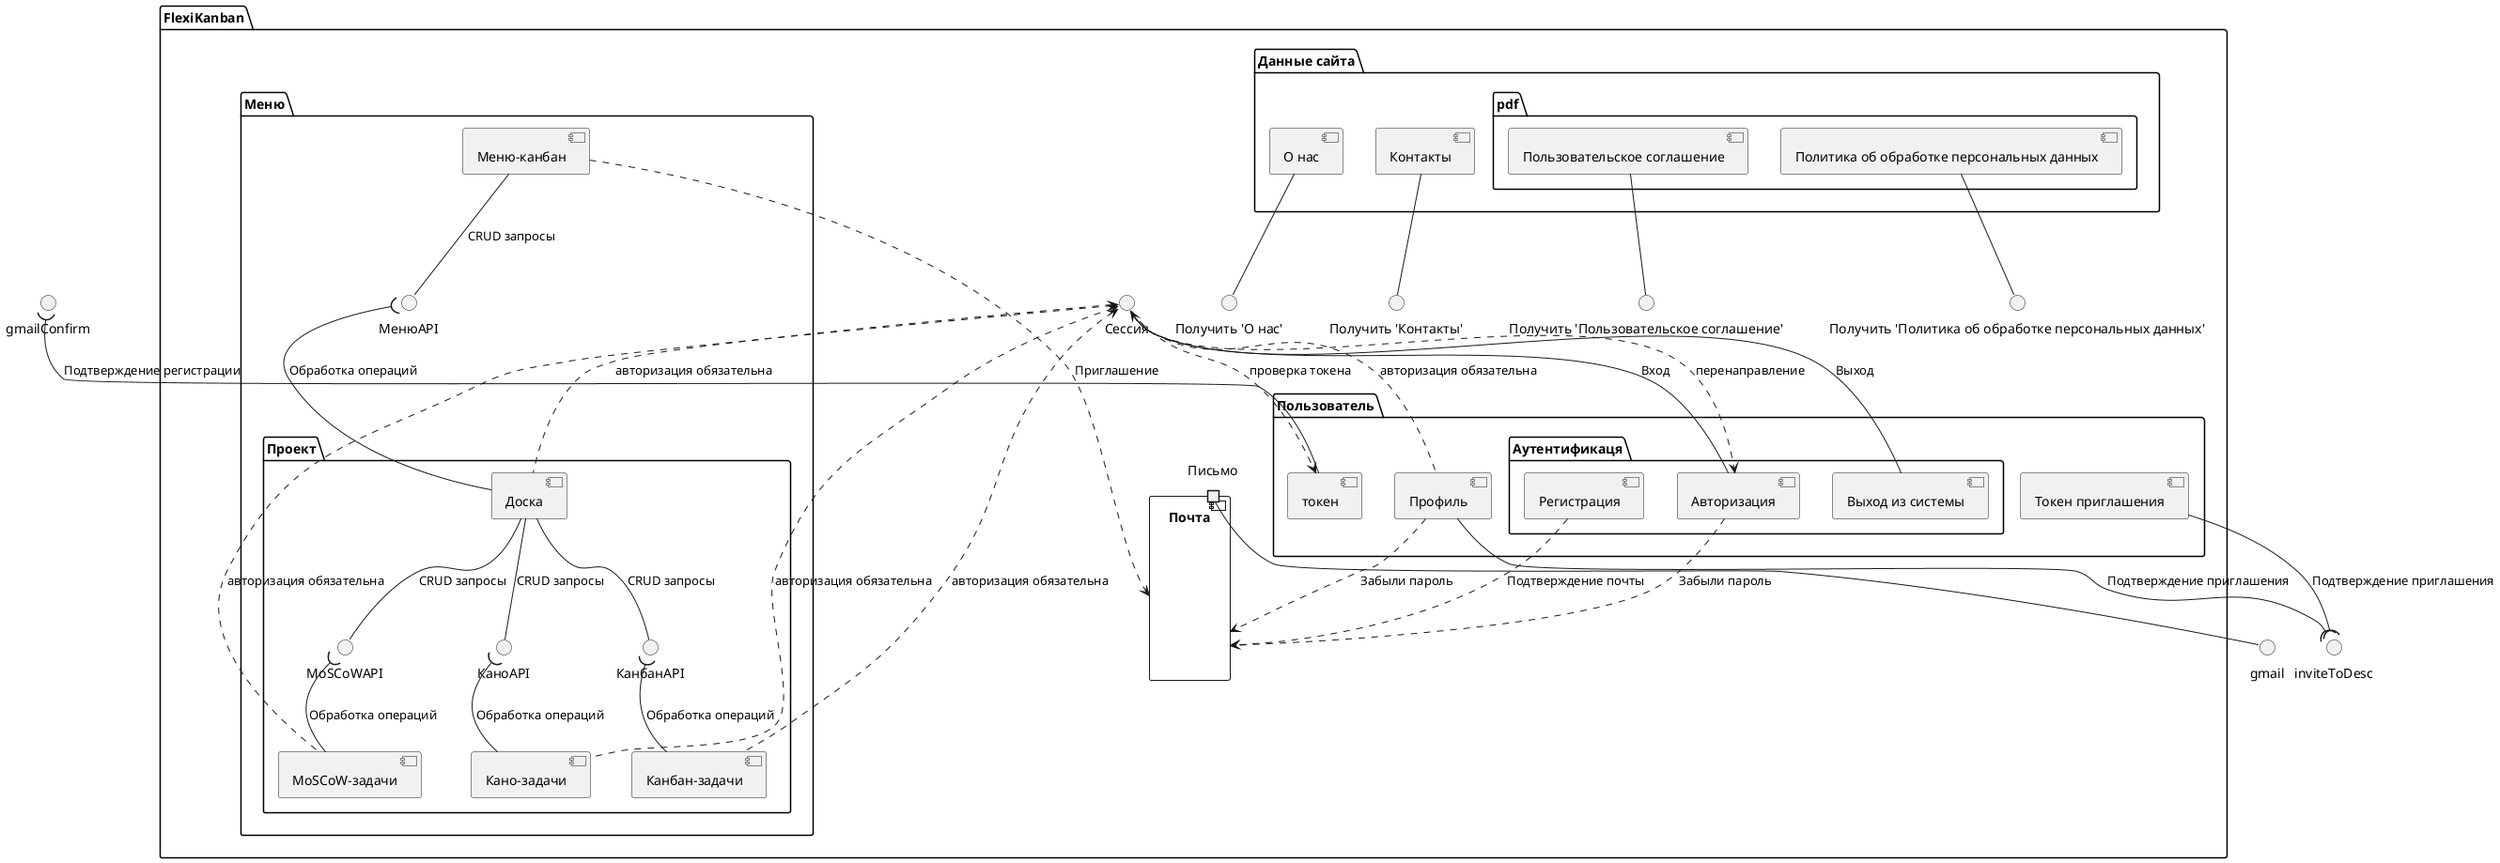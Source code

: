 @startuml

package "FlexiKanban" {
    package "Меню" {
        package "Проект" {
            [Доска]

            [Кано-задачи]

            interface КаноAPI
            КаноAPI )-- [Кано-задачи] : "Обработка операций"

            [MoSCoW-задачи]

            interface MoSCoWAPI
            MoSCoWAPI )-- [MoSCoW-задачи] : "Обработка операций"

            [Канбан-задачи]

            interface КанбанAPI
            КанбанAPI )-- [Канбан-задачи] : "Обработка операций"

            [Доска] -- КанбанAPI : "CRUD запросы"
            [Доска] -- MoSCoWAPI : "CRUD запросы"
            [Доска] -- КаноAPI : "CRUD запросы"
        }

        [Меню-канбан]

        interface МенюAPI

        [Меню-канбан] -- МенюAPI : "CRUD запросы"

        МенюAPI )-- [Доска] : "Обработка операций"
    }

    package "Данные сайта" {
        package "pdf" {
            [Пользовательское соглашение]
            [Политика об обработке персональных данных]
        }

        [О нас]
        [Контакты]
    }

    [О нас] -down- "Получить 'О нас'"
    [Контакты] -down- "Получить 'Контакты'"
    [Пользовательское соглашение] -down- "Получить 'Пользовательское соглашение'"
    [Политика об обработке персональных данных] -down- "Получить 'Политика об обработке персональных данных'"

    package "Пользователь" {
        package "Аутентификаця" {
            [Авторизация]
            [Регистрация]
            [Выход из системы]
        }

        [токен]
        [Профиль]
        [Токен приглашения]
    }

    [Почта]

    component Почта {
        port Письмо
    }

    [Авторизация] .down.> [Почта] :"Забыли пароль"
    [Профиль] .down.> [Почта] :"Забыли пароль"
    [Регистрация] .down.> [Почта] :"Подтверждение почты"
    [Меню-канбан] .down.> [Почта] :"Приглашение"

    [Авторизация] -- Сессия : "Вход"

    Сессия <.down. [Профиль] : авторизация обязательна
    Сессия <.. [Доска] : авторизация обязательна
    Сессия ..> [Авторизация] : перенаправление
    Сессия ..> [токен] : проверка токена
    Сессия <.. [MoSCoW-задачи] : авторизация обязательна
    Сессия <.. [Кано-задачи] : авторизация обязательна
    Сессия <.. [Канбан-задачи] : авторизация обязательна

    Сессия -- [Выход из системы] : "Выход"
}

Письмо -down- gmail
[токен] -up-( gmailConfirm : "Подтверждение регистрации"
[Профиль] -down-( inviteToDesc : "Подтверждение приглашения"
[Токен приглашения] -down( inviteToDesc : "Подтверждение приглашения"

@enduml
